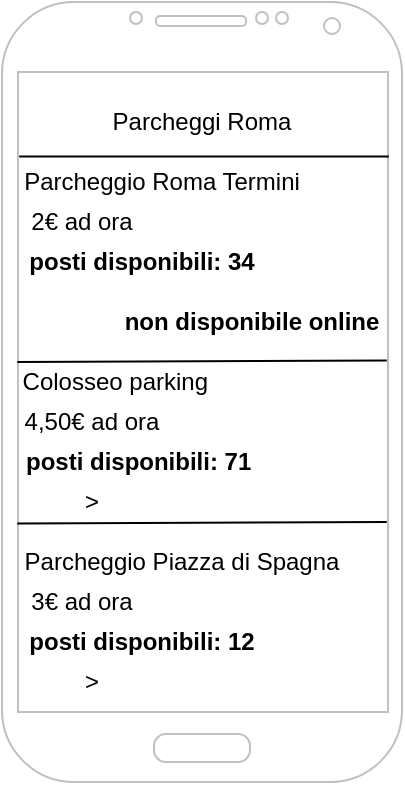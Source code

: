 <mxfile version="14.2.9" type="github">
  <diagram id="M7yacTXkXOKkOq2YIxsB" name="Page-1">
    <mxGraphModel dx="539" dy="470" grid="1" gridSize="10" guides="1" tooltips="1" connect="1" arrows="1" fold="1" page="1" pageScale="1" pageWidth="827" pageHeight="1169" math="0" shadow="0">
      <root>
        <mxCell id="0" />
        <mxCell id="1" parent="0" />
        <mxCell id="3ulOLOkJviCqpJfqKrgG-1" value="" style="verticalLabelPosition=bottom;verticalAlign=top;html=1;shadow=0;dashed=0;strokeWidth=1;shape=mxgraph.android.phone2;strokeColor=#c0c0c0;" vertex="1" parent="1">
          <mxGeometry x="300" y="180" width="200" height="390" as="geometry" />
        </mxCell>
        <mxCell id="3ulOLOkJviCqpJfqKrgG-8" value="Parcheggio Roma Termini" style="text;html=1;strokeColor=none;fillColor=none;align=center;verticalAlign=middle;whiteSpace=wrap;rounded=0;" vertex="1" parent="1">
          <mxGeometry x="305" y="260" width="150" height="20" as="geometry" />
        </mxCell>
        <mxCell id="3ulOLOkJviCqpJfqKrgG-9" value="&amp;nbsp;Colosseo parking" style="text;html=1;strokeColor=none;fillColor=none;align=center;verticalAlign=middle;whiteSpace=wrap;rounded=0;" vertex="1" parent="1">
          <mxGeometry x="300" y="360" width="110" height="20" as="geometry" />
        </mxCell>
        <mxCell id="3ulOLOkJviCqpJfqKrgG-10" value="Parcheggio Piazza di Spagna" style="text;html=1;strokeColor=none;fillColor=none;align=center;verticalAlign=middle;whiteSpace=wrap;rounded=0;" vertex="1" parent="1">
          <mxGeometry x="310" y="450" width="160" height="20" as="geometry" />
        </mxCell>
        <mxCell id="3ulOLOkJviCqpJfqKrgG-11" value="2€ ad ora" style="text;html=1;strokeColor=none;fillColor=none;align=center;verticalAlign=middle;whiteSpace=wrap;rounded=0;" vertex="1" parent="1">
          <mxGeometry x="310" y="280" width="60" height="20" as="geometry" />
        </mxCell>
        <mxCell id="3ulOLOkJviCqpJfqKrgG-12" value="4,50€ ad ora" style="text;html=1;strokeColor=none;fillColor=none;align=center;verticalAlign=middle;whiteSpace=wrap;rounded=0;" vertex="1" parent="1">
          <mxGeometry x="310" y="380" width="70" height="20" as="geometry" />
        </mxCell>
        <mxCell id="3ulOLOkJviCqpJfqKrgG-13" value="3€ ad ora" style="text;html=1;strokeColor=none;fillColor=none;align=center;verticalAlign=middle;whiteSpace=wrap;rounded=0;" vertex="1" parent="1">
          <mxGeometry x="310" y="470" width="60" height="20" as="geometry" />
        </mxCell>
        <mxCell id="3ulOLOkJviCqpJfqKrgG-14" value="&lt;b&gt;posti disponibili: 34&lt;/b&gt;" style="text;html=1;strokeColor=none;fillColor=none;align=center;verticalAlign=middle;whiteSpace=wrap;rounded=0;" vertex="1" parent="1">
          <mxGeometry x="310" y="300" width="120" height="20" as="geometry" />
        </mxCell>
        <mxCell id="3ulOLOkJviCqpJfqKrgG-15" value="&lt;b&gt;posti disponibili: 71&amp;nbsp; &amp;nbsp; &amp;nbsp; &amp;nbsp;&lt;/b&gt;" style="text;html=1;strokeColor=none;fillColor=none;align=center;verticalAlign=middle;whiteSpace=wrap;rounded=0;" vertex="1" parent="1">
          <mxGeometry x="310" y="400" width="140" height="20" as="geometry" />
        </mxCell>
        <mxCell id="3ulOLOkJviCqpJfqKrgG-16" value="&lt;b&gt;posti disponibili: 12&lt;/b&gt;" style="text;html=1;strokeColor=none;fillColor=none;align=center;verticalAlign=middle;whiteSpace=wrap;rounded=0;" vertex="1" parent="1">
          <mxGeometry x="310" y="490" width="120" height="20" as="geometry" />
        </mxCell>
        <mxCell id="3ulOLOkJviCqpJfqKrgG-25" value="" style="endArrow=none;html=1;entryX=0.967;entryY=0.198;entryDx=0;entryDy=0;entryPerimeter=0;exitX=0.043;exitY=0.198;exitDx=0;exitDy=0;exitPerimeter=0;" edge="1" parent="1" source="3ulOLOkJviCqpJfqKrgG-1" target="3ulOLOkJviCqpJfqKrgG-1">
          <mxGeometry width="50" height="50" relative="1" as="geometry">
            <mxPoint x="380" y="370" as="sourcePoint" />
            <mxPoint x="430" y="320" as="targetPoint" />
            <Array as="points" />
          </mxGeometry>
        </mxCell>
        <mxCell id="3ulOLOkJviCqpJfqKrgG-28" value="non disponibile online" style="text;html=1;strokeColor=none;fillColor=none;align=center;verticalAlign=middle;whiteSpace=wrap;rounded=0;fontStyle=1" vertex="1" parent="1">
          <mxGeometry x="360" y="320" width="130" height="40" as="geometry" />
        </mxCell>
        <mxCell id="3ulOLOkJviCqpJfqKrgG-29" value="&amp;gt;" style="text;html=1;strokeColor=none;fillColor=none;align=center;verticalAlign=middle;whiteSpace=wrap;rounded=0;" vertex="1" parent="1">
          <mxGeometry x="325" y="420" width="40" height="20" as="geometry" />
        </mxCell>
        <mxCell id="3ulOLOkJviCqpJfqKrgG-30" value="&amp;gt;" style="text;html=1;strokeColor=none;fillColor=none;align=center;verticalAlign=middle;whiteSpace=wrap;rounded=0;" vertex="1" parent="1">
          <mxGeometry x="325" y="510" width="40" height="20" as="geometry" />
        </mxCell>
        <mxCell id="3ulOLOkJviCqpJfqKrgG-33" value="" style="endArrow=none;html=1;entryX=0.967;entryY=0.157;entryDx=0;entryDy=0;entryPerimeter=0;exitX=0.043;exitY=0.159;exitDx=0;exitDy=0;exitPerimeter=0;" edge="1" parent="1">
          <mxGeometry width="50" height="50" relative="1" as="geometry">
            <mxPoint x="307.6" y="360.0" as="sourcePoint" />
            <mxPoint x="492.4" y="359.22" as="targetPoint" />
          </mxGeometry>
        </mxCell>
        <mxCell id="3ulOLOkJviCqpJfqKrgG-34" value="" style="endArrow=none;html=1;entryX=0.967;entryY=0.157;entryDx=0;entryDy=0;entryPerimeter=0;exitX=0.043;exitY=0.159;exitDx=0;exitDy=0;exitPerimeter=0;" edge="1" parent="1">
          <mxGeometry width="50" height="50" relative="1" as="geometry">
            <mxPoint x="307.6" y="440.78" as="sourcePoint" />
            <mxPoint x="492.4" y="440" as="targetPoint" />
          </mxGeometry>
        </mxCell>
        <mxCell id="3ulOLOkJviCqpJfqKrgG-35" value="Parcheggi Roma" style="text;html=1;strokeColor=none;fillColor=none;align=center;verticalAlign=middle;whiteSpace=wrap;rounded=0;" vertex="1" parent="1">
          <mxGeometry x="330" y="230" width="140" height="20" as="geometry" />
        </mxCell>
      </root>
    </mxGraphModel>
  </diagram>
</mxfile>
